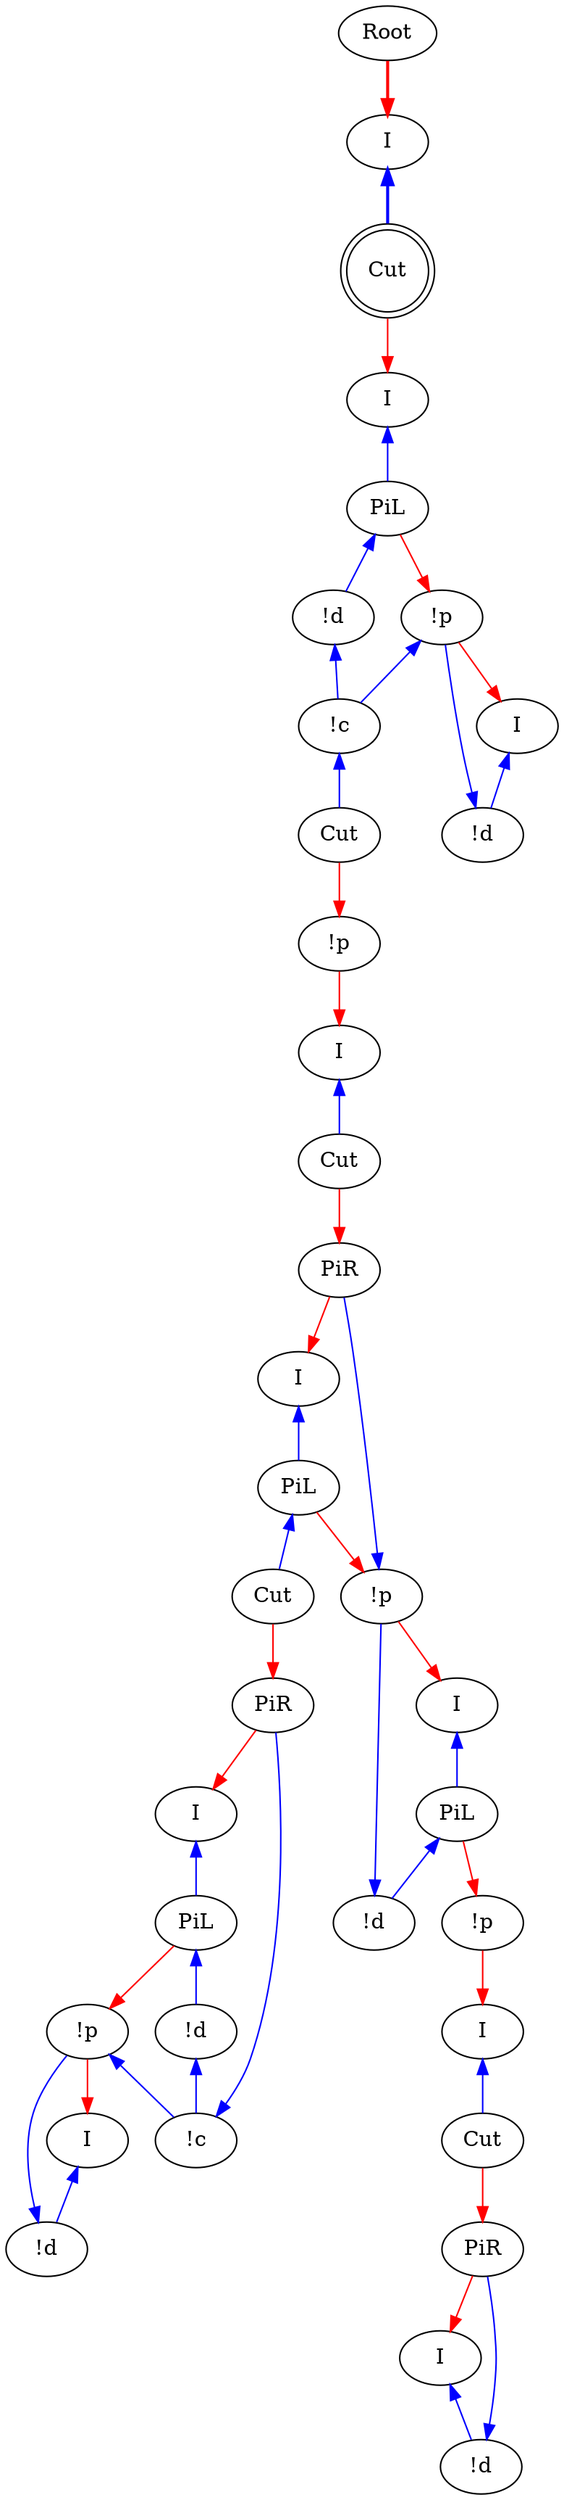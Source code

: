 digraph {
"Root0" [label="Root"]
"I0" [label="I"]
"I1" [label="I"]
"PiL0" [label="PiL"]
"!d0" [label="!d"]
"!c0" [label="!c"]
"!p0" [label="!p"]
"I2" [label="I"]
"!d1" [label="!d"]
"!p1" [label="!p"]
"I3" [label="I"]
"Cut0" [label="Cut"]
"PiR0" [label="PiR"]
"I4" [label="I"]
"PiL1" [label="PiL"]
"Cut1" [label="Cut"]
"PiR1" [label="PiR"]
"I5" [label="I"]
"PiL2" [label="PiL"]
"!d2" [label="!d"]
"!c1" [label="!c"]
"!p2" [label="!p"]
"I6" [label="I"]
"!d3" [label="!d"]
"!p3" [label="!p"]
"I7" [label="I"]
"PiL3" [label="PiL"]
"!d4" [label="!d"]
"!p4" [label="!p"]
"I8" [label="I"]
"Cut2" [label="Cut"]
"PiR2" [label="PiR"]
"I9" [label="I"]
"!d5" [label="!d"]
"Cut3" [label="Cut"]
"Cut4" [label="Cut",shape=doublecircle]
"!p3" -> "PiR0"[color=blue,tooltip="h",dir=back]
"!d4" -> "!p3"[color=blue,tooltip="hj",dir=back]
"I4" -> "PiL1"[color=blue,tooltip="hl",dir=back]
"PiL1" -> "Cut1"[color=blue,tooltip="hl1",dir=back]
"Cut1" -> "PiR1"[color=red,tooltip="hl1r"]
"I7" -> "PiL3"[color=blue,tooltip="hl2",dir=back]
"PiL3" -> "!d4"[color=blue,tooltip="hl21",dir=back]
"I8" -> "Cut2"[color=blue,tooltip="hl22",dir=back]
"Cut2" -> "PiR2"[color=red,tooltip="hl22r"]
"!p4" -> "I8"[color=red,tooltip="hl2i"]
"PiL3" -> "!p4"[color=red,tooltip="hl2p"]
"!p3" -> "I7"[color=red,tooltip="hli"]
"PiL1" -> "!p3"[color=red,tooltip="hlp"]
"PiR0" -> "I4"[color=red,tooltip="hr"]
"!d5" -> "PiR2"[color=blue,tooltip="i",dir=back]
"I9" -> "!d5"[color=blue,tooltip="il",dir=back]
"PiR2" -> "I9"[color=red,tooltip="ir"]
"I0" -> "Cut4"[color=blue,tooltip="ret",penwidth=2,dir=back]
"I3" -> "Cut0"[color=blue,tooltip="ret2",dir=back]
"Cut0" -> "PiR0"[color=red,tooltip="ret2r"]
"!p1" -> "I3"[color=red,tooltip="reti"]
"Cut3" -> "!p1"[color=red,tooltip="retp"]
"Root0" -> "I0"[color=red,tooltip="rettop",penwidth=2]
"!c0" -> "Cut3"[color=blue,tooltip="x",dir=back]
"!d0" -> "!c0"[color=blue,tooltip="x1",dir=back]
"!p0" -> "!c0"[color=blue,tooltip="x2",dir=back]
"!d1" -> "!p0"[color=blue,tooltip="xj",dir=back]
"I1" -> "PiL0"[color=blue,tooltip="xl",dir=back]
"PiL0" -> "!d0"[color=blue,tooltip="xl1",dir=back]
"I2" -> "!d1"[color=blue,tooltip="xl2",dir=back]
"!p0" -> "I2"[color=red,tooltip="xli"]
"PiL0" -> "!p0"[color=red,tooltip="xlp"]
"Cut4" -> "I1"[color=red,tooltip="xr"]
"!c1" -> "PiR1"[color=blue,tooltip="y",dir=back]
"!d2" -> "!c1"[color=blue,tooltip="y1",dir=back]
"!p2" -> "!c1"[color=blue,tooltip="y2",dir=back]
"!d3" -> "!p2"[color=blue,tooltip="yj",dir=back]
"I5" -> "PiL2"[color=blue,tooltip="yl",dir=back]
"PiL2" -> "!d2"[color=blue,tooltip="yl1",dir=back]
"I6" -> "!d3"[color=blue,tooltip="yl2",dir=back]
"!p2" -> "I6"[color=red,tooltip="yli"]
"PiL2" -> "!p2"[color=red,tooltip="ylp"]
"PiR1" -> "I5"[color=red,tooltip="yr"]
}
